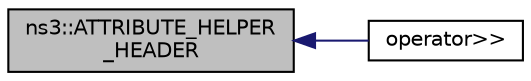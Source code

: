 digraph "ns3::ATTRIBUTE_HELPER_HEADER"
{
  edge [fontname="Helvetica",fontsize="10",labelfontname="Helvetica",labelfontsize="10"];
  node [fontname="Helvetica",fontsize="10",shape=record];
  rankdir="LR";
  Node1 [label="ns3::ATTRIBUTE_HELPER\l_HEADER",height=0.2,width=0.4,color="black", fillcolor="grey75", style="filled", fontcolor="black"];
  Node1 -> Node2 [dir="back",color="midnightblue",fontsize="10",style="solid"];
  Node2 [label="operator\>\>",height=0.2,width=0.4,color="black", fillcolor="white", style="filled",URL="$dc/d10/attribute-test-suite_8cc.html#a65991880e98949b40ceb1e97e1d63f07"];
}
